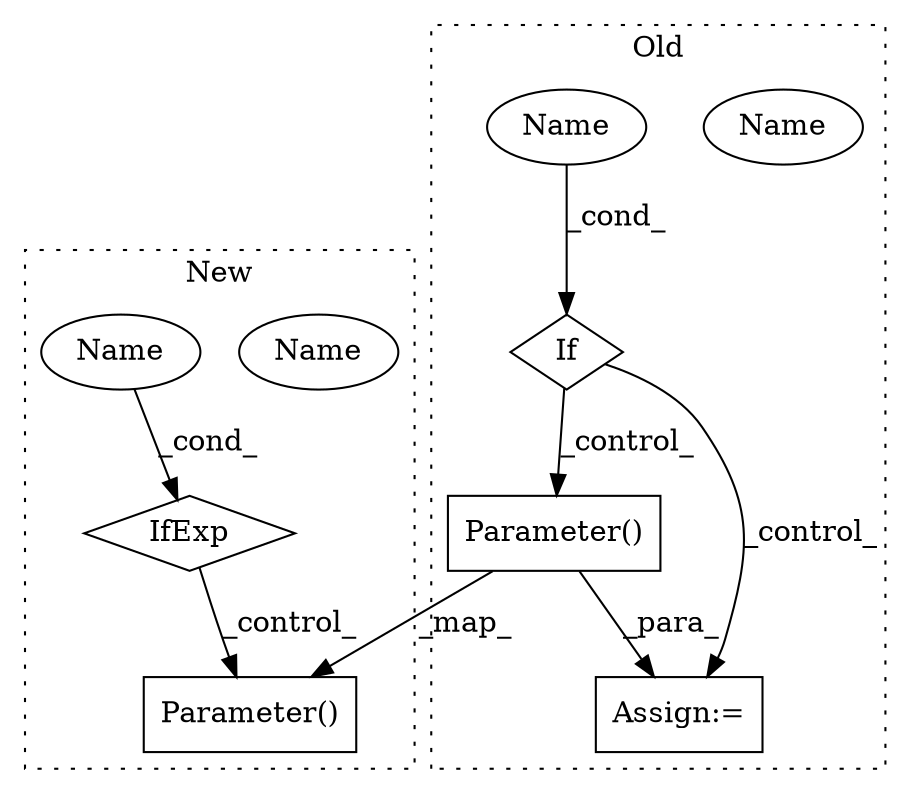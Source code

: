 digraph G {
subgraph cluster0 {
1 [label="Parameter()" a="75" s="11854,11909" l="13,1" shape="box"];
3 [label="Assign:=" a="68" s="11851" l="3" shape="box"];
4 [label="If" a="96" s="11805,11823" l="3,14" shape="diamond"];
7 [label="Name" a="87" s="11808" l="15" shape="ellipse"];
9 [label="Name" a="87" s="11808" l="15" shape="ellipse"];
label = "Old";
style="dotted";
}
subgraph cluster1 {
2 [label="Parameter()" a="75" s="11855,11910" l="13,1" shape="box"];
5 [label="IfExp" a="51" s="11911,11930" l="4,6" shape="diamond"];
6 [label="Name" a="87" s="11915" l="15" shape="ellipse"];
8 [label="Name" a="87" s="11915" l="15" shape="ellipse"];
label = "New";
style="dotted";
}
1 -> 2 [label="_map_"];
1 -> 3 [label="_para_"];
4 -> 1 [label="_control_"];
4 -> 3 [label="_control_"];
5 -> 2 [label="_control_"];
8 -> 5 [label="_cond_"];
9 -> 4 [label="_cond_"];
}